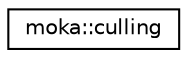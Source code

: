 digraph "Graphical Class Hierarchy"
{
 // LATEX_PDF_SIZE
  edge [fontname="Helvetica",fontsize="10",labelfontname="Helvetica",labelfontsize="10"];
  node [fontname="Helvetica",fontsize="10",shape=record];
  rankdir="LR";
  Node0 [label="moka::culling",height=0.2,width=0.4,color="black", fillcolor="white", style="filled",URL="$structmoka_1_1culling.html",tooltip="Culling settings to use with a material."];
}
